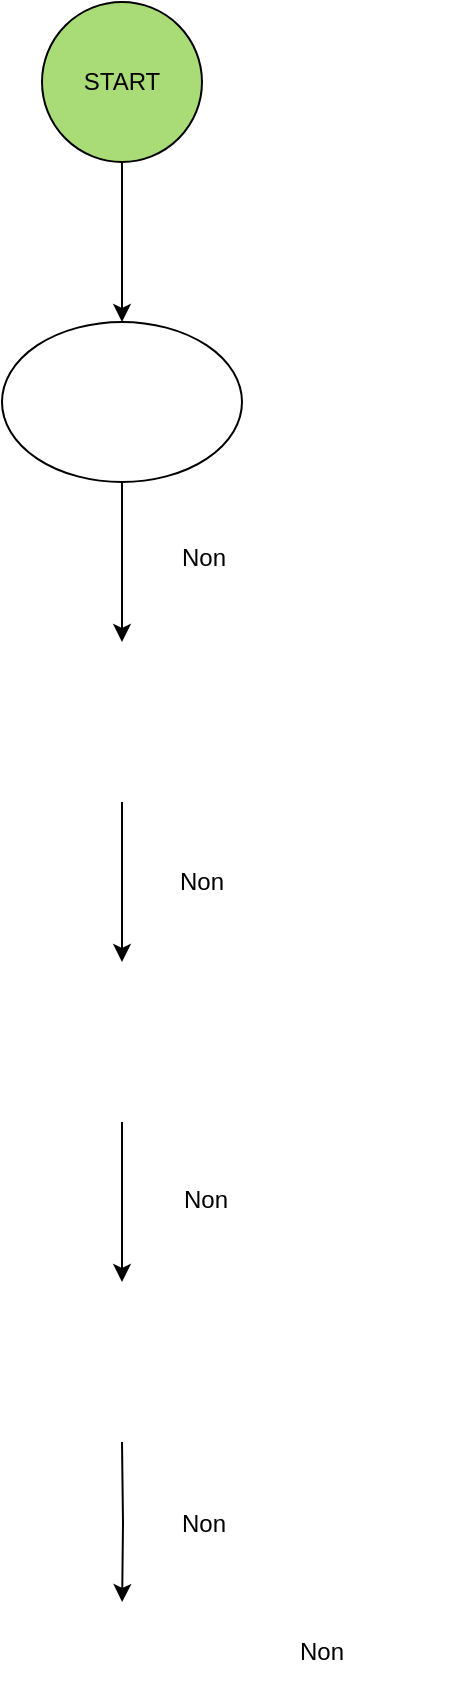 <mxfile version="22.0.3" type="device">
  <diagram name="Crossy Road Activity Diagram" id="mzTvzYQNDdbLBxiP-pPE">
    <mxGraphModel dx="1590" dy="433" grid="1" gridSize="10" guides="1" tooltips="1" connect="1" arrows="1" fold="1" page="1" pageScale="1" pageWidth="850" pageHeight="1100" math="0" shadow="0">
      <root>
        <mxCell id="0" />
        <mxCell id="1" parent="0" />
        <mxCell id="2" value="START" style="ellipse;whiteSpace=wrap;html=1;fillColor=#a9dc76;" parent="1" vertex="1" connectable="0">
          <mxGeometry x="-400" y="80" width="80" height="80" as="geometry" />
        </mxCell>
        <mxCell id="lx2DLLhiZAJ4EACYypG2-14" style="edgeStyle=orthogonalEdgeStyle;rounded=0;orthogonalLoop=1;jettySize=auto;html=1;exitX=0.5;exitY=1;exitDx=0;exitDy=0;entryX=0.5;entryY=0;entryDx=0;entryDy=0;" parent="1" edge="1">
          <mxGeometry relative="1" as="geometry">
            <mxPoint x="-360" y="320" as="sourcePoint" />
            <mxPoint x="-360" y="400.0" as="targetPoint" />
          </mxGeometry>
        </mxCell>
        <mxCell id="_idzlGcs4PoQHOygjkDY-2" style="edgeStyle=orthogonalEdgeStyle;rounded=0;orthogonalLoop=1;jettySize=auto;html=1;exitX=0.5;exitY=0;exitDx=0;exitDy=0;endArrow=none;endFill=0;startArrow=classic;startFill=1;" edge="1" parent="1">
          <mxGeometry relative="1" as="geometry">
            <mxPoint x="-360.0" y="160" as="targetPoint" />
            <mxPoint x="-360" y="240.0" as="sourcePoint" />
          </mxGeometry>
        </mxCell>
        <mxCell id="qtkTY8LqPuS8JdvmdI7l-7" value="Non" style="text;whiteSpace=wrap;strokeColor=none;align=center;verticalAlign=middle;" parent="1" vertex="1">
          <mxGeometry x="-388.93" y="343" width="140" height="30" as="geometry" />
        </mxCell>
        <mxCell id="lx2DLLhiZAJ4EACYypG2-16" style="edgeStyle=orthogonalEdgeStyle;rounded=0;orthogonalLoop=1;jettySize=auto;html=1;exitX=0.5;exitY=1;exitDx=0;exitDy=0;entryX=0.5;entryY=0;entryDx=0;entryDy=0;" parent="1" edge="1">
          <mxGeometry relative="1" as="geometry">
            <mxPoint x="-360" y="480.0" as="sourcePoint" />
            <mxPoint x="-360" y="560.0" as="targetPoint" />
          </mxGeometry>
        </mxCell>
        <mxCell id="lx2DLLhiZAJ4EACYypG2-19" style="edgeStyle=orthogonalEdgeStyle;rounded=0;orthogonalLoop=1;jettySize=auto;html=1;exitX=0.5;exitY=1;exitDx=0;exitDy=0;entryX=0.5;entryY=0;entryDx=0;entryDy=0;" parent="1" edge="1">
          <mxGeometry relative="1" as="geometry">
            <mxPoint x="-360" y="640" as="sourcePoint" />
            <mxPoint x="-360" y="720" as="targetPoint" />
          </mxGeometry>
        </mxCell>
        <mxCell id="lx2DLLhiZAJ4EACYypG2-20" style="edgeStyle=orthogonalEdgeStyle;rounded=0;orthogonalLoop=1;jettySize=auto;html=1;exitX=0.5;exitY=1;exitDx=0;exitDy=0;entryX=0.5;entryY=0;entryDx=0;entryDy=0;" parent="1" edge="1">
          <mxGeometry relative="1" as="geometry">
            <mxPoint x="-360" y="800" as="sourcePoint" />
            <mxPoint x="-359.93" y="880" as="targetPoint" />
          </mxGeometry>
        </mxCell>
        <mxCell id="lx2DLLhiZAJ4EACYypG2-15" value="Non" style="text;whiteSpace=wrap;strokeColor=none;align=center;verticalAlign=middle;" parent="1" vertex="1">
          <mxGeometry x="-390" y="505" width="140" height="30" as="geometry" />
        </mxCell>
        <mxCell id="lx2DLLhiZAJ4EACYypG2-17" value="Non" style="text;whiteSpace=wrap;strokeColor=none;align=center;verticalAlign=middle;" parent="1" vertex="1">
          <mxGeometry x="-387.86" y="664" width="140" height="30" as="geometry" />
        </mxCell>
        <mxCell id="lx2DLLhiZAJ4EACYypG2-18" value="Non" style="text;whiteSpace=wrap;strokeColor=none;align=center;verticalAlign=middle;" parent="1" vertex="1">
          <mxGeometry x="-388.93" y="826" width="140" height="30" as="geometry" />
        </mxCell>
        <mxCell id="lx2DLLhiZAJ4EACYypG2-28" value="Non" style="text;whiteSpace=wrap;strokeColor=none;align=center;verticalAlign=middle;" parent="1" vertex="1">
          <mxGeometry x="-330" y="890" width="140" height="30" as="geometry" />
        </mxCell>
        <mxCell id="_idzlGcs4PoQHOygjkDY-3" value="" style="ellipse;whiteSpace=wrap;html=1;" vertex="1" parent="1">
          <mxGeometry x="-420" y="240" width="120" height="80" as="geometry" />
        </mxCell>
      </root>
    </mxGraphModel>
  </diagram>
</mxfile>
